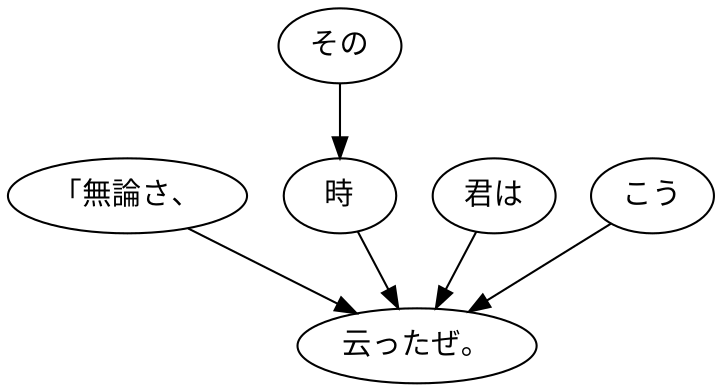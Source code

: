digraph graph2529 {
	node0 [label="「無論さ、"];
	node1 [label="その"];
	node2 [label="時"];
	node3 [label="君は"];
	node4 [label="こう"];
	node5 [label="云ったぜ。"];
	node0 -> node5;
	node1 -> node2;
	node2 -> node5;
	node3 -> node5;
	node4 -> node5;
}
